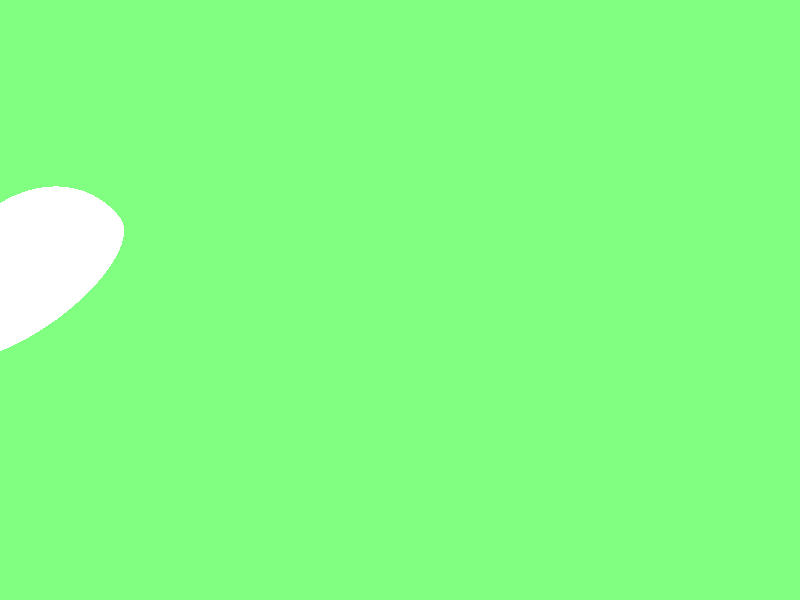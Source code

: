 // cs174, assignment 1 sample file (RIGHT HANDED)

camera {
  location  <0, 10, 14>
  up        <0,  1,  0>
  right     <1.33333, 0,  0>
  look_at   <0, 0, 0>
}


light_source {<-10, 10, 0> color rgb <1.0, 1.0, 1.0>}

// light_source {<10, 10, 0> color rgb <1.0, 0.0, 0.0>}

sphere { <0, 0, 0>, 1
  pigment { color rgb <1.0, 1.0, 1.0>}
  finish {ambient 0 diffuse 1 roughness 0.01}
  scale <2, 3, 4>
  translate <10, 0, 0>
}

plane {<0, 1, 0>, 1
      pigment {color rgb <0.5, 1.5, 0.5>}
      finish {ambient 0.4 diffuse 0.8}
}




